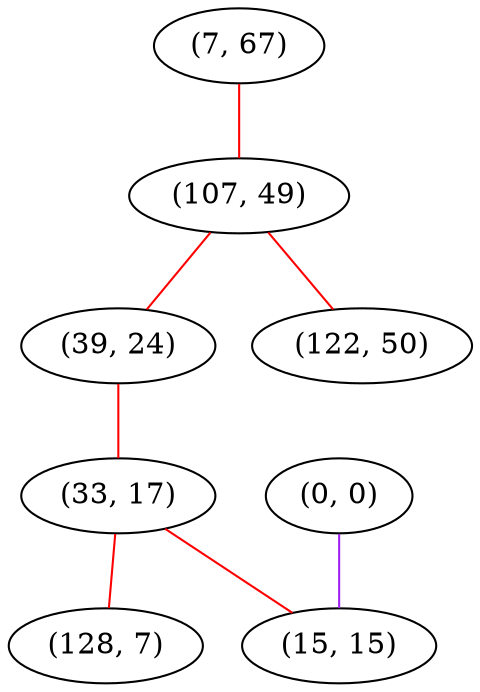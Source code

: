 graph "" {
"(7, 67)";
"(107, 49)";
"(39, 24)";
"(33, 17)";
"(128, 7)";
"(0, 0)";
"(15, 15)";
"(122, 50)";
"(7, 67)" -- "(107, 49)"  [color=red, key=0, weight=1];
"(107, 49)" -- "(39, 24)"  [color=red, key=0, weight=1];
"(107, 49)" -- "(122, 50)"  [color=red, key=0, weight=1];
"(39, 24)" -- "(33, 17)"  [color=red, key=0, weight=1];
"(33, 17)" -- "(15, 15)"  [color=red, key=0, weight=1];
"(33, 17)" -- "(128, 7)"  [color=red, key=0, weight=1];
"(0, 0)" -- "(15, 15)"  [color=purple, key=0, weight=4];
}
